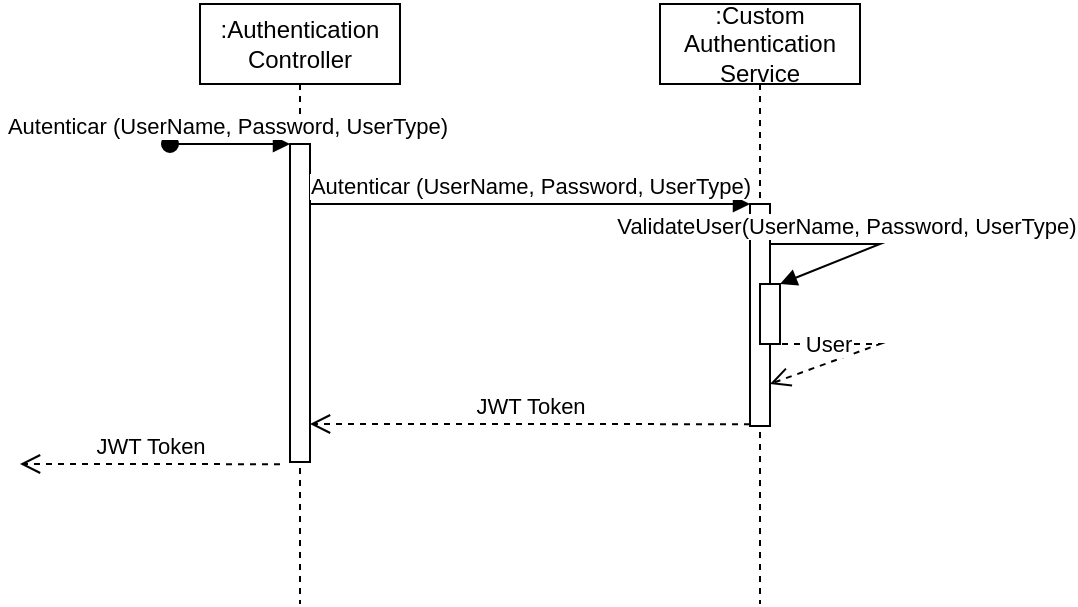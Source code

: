 <mxfile>
    <diagram id="FKyxn1OH6ZhD2AO8g1ql" name="Authenticate">
        <mxGraphModel dx="1596" dy="419" grid="1" gridSize="10" guides="1" tooltips="1" connect="1" arrows="1" fold="1" page="1" pageScale="1" pageWidth="850" pageHeight="1100" math="0" shadow="0">
            <root>
                <mxCell id="0"/>
                <mxCell id="1" parent="0"/>
                <mxCell id="EBWny0RBz-juFzBZYLSQ-1" value="&lt;font style=&quot;font-size: 12px;&quot;&gt;:Authentication&lt;br&gt;Controller&lt;/font&gt;" style="shape=umlLifeline;perimeter=lifelinePerimeter;whiteSpace=wrap;html=1;container=0;dropTarget=0;collapsible=0;recursiveResize=0;outlineConnect=0;portConstraint=eastwest;newEdgeStyle={&quot;edgeStyle&quot;:&quot;elbowEdgeStyle&quot;,&quot;elbow&quot;:&quot;vertical&quot;,&quot;curved&quot;:0,&quot;rounded&quot;:0};" vertex="1" parent="1">
                    <mxGeometry x="40" y="40" width="100" height="300" as="geometry"/>
                </mxCell>
                <mxCell id="EBWny0RBz-juFzBZYLSQ-2" value="" style="html=1;points=[];perimeter=orthogonalPerimeter;outlineConnect=0;targetShapes=umlLifeline;portConstraint=eastwest;newEdgeStyle={&quot;edgeStyle&quot;:&quot;elbowEdgeStyle&quot;,&quot;elbow&quot;:&quot;vertical&quot;,&quot;curved&quot;:0,&quot;rounded&quot;:0};" vertex="1" parent="EBWny0RBz-juFzBZYLSQ-1">
                    <mxGeometry x="45" y="70" width="10" height="159" as="geometry"/>
                </mxCell>
                <mxCell id="EBWny0RBz-juFzBZYLSQ-3" value="Autenticar (UserName, Password, UserType)&amp;nbsp;" style="html=1;verticalAlign=bottom;startArrow=oval;endArrow=block;startSize=8;edgeStyle=elbowEdgeStyle;elbow=vertical;curved=0;rounded=0;" edge="1" parent="EBWny0RBz-juFzBZYLSQ-1" target="EBWny0RBz-juFzBZYLSQ-2">
                    <mxGeometry relative="1" as="geometry">
                        <mxPoint x="-15" y="70" as="sourcePoint"/>
                    </mxGeometry>
                </mxCell>
                <mxCell id="EBWny0RBz-juFzBZYLSQ-5" value="&lt;font style=&quot;font-size: 12px;&quot;&gt;:Custom&lt;br&gt;Authentication&lt;br&gt;Service&lt;/font&gt;" style="shape=umlLifeline;perimeter=lifelinePerimeter;whiteSpace=wrap;html=1;container=0;dropTarget=0;collapsible=0;recursiveResize=0;outlineConnect=0;portConstraint=eastwest;newEdgeStyle={&quot;edgeStyle&quot;:&quot;elbowEdgeStyle&quot;,&quot;elbow&quot;:&quot;vertical&quot;,&quot;curved&quot;:0,&quot;rounded&quot;:0};" vertex="1" parent="1">
                    <mxGeometry x="270" y="40" width="100" height="300" as="geometry"/>
                </mxCell>
                <mxCell id="EBWny0RBz-juFzBZYLSQ-6" value="" style="html=1;points=[];perimeter=orthogonalPerimeter;outlineConnect=0;targetShapes=umlLifeline;portConstraint=eastwest;newEdgeStyle={&quot;edgeStyle&quot;:&quot;elbowEdgeStyle&quot;,&quot;elbow&quot;:&quot;vertical&quot;,&quot;curved&quot;:0,&quot;rounded&quot;:0};" vertex="1" parent="EBWny0RBz-juFzBZYLSQ-5">
                    <mxGeometry x="45" y="100" width="10" height="111" as="geometry"/>
                </mxCell>
                <mxCell id="RMDazYXWJbSbLYQsyjox-1" value="User" style="html=1;verticalAlign=bottom;endArrow=open;dashed=1;endSize=8;edgeStyle=elbowEdgeStyle;elbow=vertical;curved=0;rounded=0;" edge="1" parent="EBWny0RBz-juFzBZYLSQ-5">
                    <mxGeometry x="0.455" relative="1" as="geometry">
                        <mxPoint x="55" y="190" as="targetPoint"/>
                        <Array as="points">
                            <mxPoint x="110" y="170"/>
                        </Array>
                        <mxPoint x="55" y="170" as="sourcePoint"/>
                        <mxPoint as="offset"/>
                    </mxGeometry>
                </mxCell>
                <mxCell id="T6XvLrv4NLPXb_mblMk8-1" value="Autenticar (UserName, Password, UserType)" style="html=1;verticalAlign=bottom;endArrow=block;edgeStyle=elbowEdgeStyle;elbow=vertical;curved=0;rounded=0;" edge="1" parent="1">
                    <mxGeometry relative="1" as="geometry">
                        <mxPoint x="95" y="140" as="sourcePoint"/>
                        <Array as="points">
                            <mxPoint x="215" y="140"/>
                        </Array>
                        <mxPoint x="315" y="140" as="targetPoint"/>
                    </mxGeometry>
                </mxCell>
                <mxCell id="wgKNQ7ppYZu7SJXYQdQv-1" value="" style="html=1;points=[];perimeter=orthogonalPerimeter;outlineConnect=0;targetShapes=umlLifeline;portConstraint=eastwest;newEdgeStyle={&quot;edgeStyle&quot;:&quot;elbowEdgeStyle&quot;,&quot;elbow&quot;:&quot;vertical&quot;,&quot;curved&quot;:0,&quot;rounded&quot;:0};" vertex="1" parent="1">
                    <mxGeometry x="320" y="180" width="10" height="30" as="geometry"/>
                </mxCell>
                <mxCell id="VUPm5Xiw-ILN2o60cX3I-1" value="ValidateUser(UserName, Password, UserType)" style="html=1;verticalAlign=bottom;endArrow=block;edgeStyle=elbowEdgeStyle;elbow=vertical;curved=0;rounded=0;jumpStyle=none;" edge="1" parent="1" target="wgKNQ7ppYZu7SJXYQdQv-1">
                    <mxGeometry x="-0.302" relative="1" as="geometry">
                        <mxPoint x="325" y="160" as="sourcePoint"/>
                        <Array as="points">
                            <mxPoint x="380" y="160"/>
                        </Array>
                        <mxPoint x="400" y="210" as="targetPoint"/>
                        <mxPoint as="offset"/>
                    </mxGeometry>
                </mxCell>
                <mxCell id="gwrltn9oHdEbIuciaNOx-1" value="JWT Token" style="html=1;verticalAlign=bottom;endArrow=open;dashed=1;endSize=8;edgeStyle=elbowEdgeStyle;elbow=vertical;curved=0;rounded=0;exitX=0.5;exitY=0.688;exitDx=0;exitDy=0;exitPerimeter=0;" edge="1" parent="1" target="EBWny0RBz-juFzBZYLSQ-2">
                    <mxGeometry relative="1" as="geometry">
                        <mxPoint x="120" y="250" as="targetPoint"/>
                        <Array as="points">
                            <mxPoint x="350" y="250"/>
                        </Array>
                        <mxPoint x="315" y="250.08" as="sourcePoint"/>
                    </mxGeometry>
                </mxCell>
                <mxCell id="7vEpQKMpe2zxF_DXRhas-3" value="JWT Token" style="html=1;verticalAlign=bottom;endArrow=open;dashed=1;endSize=8;edgeStyle=elbowEdgeStyle;elbow=vertical;curved=0;rounded=0;exitX=0.5;exitY=0.688;exitDx=0;exitDy=0;exitPerimeter=0;" edge="1" parent="1">
                    <mxGeometry relative="1" as="geometry">
                        <mxPoint x="-50" y="270" as="targetPoint"/>
                        <Array as="points">
                            <mxPoint x="90" y="270"/>
                        </Array>
                        <mxPoint x="80" y="270.08" as="sourcePoint"/>
                    </mxGeometry>
                </mxCell>
            </root>
        </mxGraphModel>
    </diagram>
    <diagram id="_iSF-0OTHsn1yD_P3RlN" name="Example">
        <mxGraphModel dx="746" dy="419" grid="1" gridSize="10" guides="1" tooltips="1" connect="1" arrows="1" fold="1" page="1" pageScale="1" pageWidth="850" pageHeight="1100" math="0" shadow="0">
            <root>
                <mxCell id="0"/>
                <mxCell id="1" parent="0"/>
                <mxCell id="2" value=":Object" style="shape=umlLifeline;perimeter=lifelinePerimeter;whiteSpace=wrap;html=1;container=0;dropTarget=0;collapsible=0;recursiveResize=0;outlineConnect=0;portConstraint=eastwest;newEdgeStyle={&quot;edgeStyle&quot;:&quot;elbowEdgeStyle&quot;,&quot;elbow&quot;:&quot;vertical&quot;,&quot;curved&quot;:0,&quot;rounded&quot;:0};" vertex="1" parent="1">
                    <mxGeometry x="40" y="40" width="100" height="300" as="geometry"/>
                </mxCell>
                <mxCell id="3" value="" style="html=1;points=[];perimeter=orthogonalPerimeter;outlineConnect=0;targetShapes=umlLifeline;portConstraint=eastwest;newEdgeStyle={&quot;edgeStyle&quot;:&quot;elbowEdgeStyle&quot;,&quot;elbow&quot;:&quot;vertical&quot;,&quot;curved&quot;:0,&quot;rounded&quot;:0};" vertex="1" parent="2">
                    <mxGeometry x="45" y="70" width="10" height="190" as="geometry"/>
                </mxCell>
                <mxCell id="4" value="dispatch" style="html=1;verticalAlign=bottom;startArrow=oval;endArrow=block;startSize=8;edgeStyle=elbowEdgeStyle;elbow=vertical;curved=0;rounded=0;" edge="1" parent="2" target="3">
                    <mxGeometry relative="1" as="geometry">
                        <mxPoint x="-15" y="70" as="sourcePoint"/>
                    </mxGeometry>
                </mxCell>
                <mxCell id="5" value="" style="html=1;points=[];perimeter=orthogonalPerimeter;outlineConnect=0;targetShapes=umlLifeline;portConstraint=eastwest;newEdgeStyle={&quot;edgeStyle&quot;:&quot;elbowEdgeStyle&quot;,&quot;elbow&quot;:&quot;vertical&quot;,&quot;curved&quot;:0,&quot;rounded&quot;:0};" vertex="1" parent="2">
                    <mxGeometry x="50" y="120" width="10" height="80" as="geometry"/>
                </mxCell>
                <mxCell id="6" value=":Object" style="shape=umlLifeline;perimeter=lifelinePerimeter;whiteSpace=wrap;html=1;container=0;dropTarget=0;collapsible=0;recursiveResize=0;outlineConnect=0;portConstraint=eastwest;newEdgeStyle={&quot;edgeStyle&quot;:&quot;elbowEdgeStyle&quot;,&quot;elbow&quot;:&quot;vertical&quot;,&quot;curved&quot;:0,&quot;rounded&quot;:0};" vertex="1" parent="1">
                    <mxGeometry x="220" y="40" width="100" height="300" as="geometry"/>
                </mxCell>
                <mxCell id="7" value="" style="html=1;points=[];perimeter=orthogonalPerimeter;outlineConnect=0;targetShapes=umlLifeline;portConstraint=eastwest;newEdgeStyle={&quot;edgeStyle&quot;:&quot;elbowEdgeStyle&quot;,&quot;elbow&quot;:&quot;vertical&quot;,&quot;curved&quot;:0,&quot;rounded&quot;:0};" vertex="1" parent="6">
                    <mxGeometry x="45" y="80" width="10" height="170" as="geometry"/>
                </mxCell>
                <mxCell id="8" value="dispatch" style="html=1;verticalAlign=bottom;endArrow=block;edgeStyle=elbowEdgeStyle;elbow=vertical;curved=0;rounded=0;" edge="1" parent="1" source="3" target="7">
                    <mxGeometry relative="1" as="geometry">
                        <mxPoint x="195" y="130" as="sourcePoint"/>
                        <Array as="points">
                            <mxPoint x="180" y="120"/>
                        </Array>
                    </mxGeometry>
                </mxCell>
                <mxCell id="9" value="return" style="html=1;verticalAlign=bottom;endArrow=open;dashed=1;endSize=8;edgeStyle=elbowEdgeStyle;elbow=vertical;curved=0;rounded=0;" edge="1" parent="1" source="7" target="3">
                    <mxGeometry relative="1" as="geometry">
                        <mxPoint x="195" y="205" as="targetPoint"/>
                        <Array as="points">
                            <mxPoint x="190" y="280"/>
                        </Array>
                    </mxGeometry>
                </mxCell>
                <mxCell id="10" value="callback" style="html=1;verticalAlign=bottom;endArrow=block;edgeStyle=elbowEdgeStyle;elbow=vertical;curved=0;rounded=0;" edge="1" parent="1" source="7" target="5">
                    <mxGeometry relative="1" as="geometry">
                        <mxPoint x="175" y="160" as="sourcePoint"/>
                        <Array as="points">
                            <mxPoint x="190" y="160"/>
                        </Array>
                    </mxGeometry>
                </mxCell>
                <mxCell id="11" value="return" style="html=1;verticalAlign=bottom;endArrow=open;dashed=1;endSize=8;edgeStyle=elbowEdgeStyle;elbow=vertical;curved=0;rounded=0;" edge="1" parent="1" source="5" target="7">
                    <mxGeometry relative="1" as="geometry">
                        <mxPoint x="175" y="235" as="targetPoint"/>
                        <Array as="points">
                            <mxPoint x="180" y="230"/>
                        </Array>
                    </mxGeometry>
                </mxCell>
            </root>
        </mxGraphModel>
    </diagram>
</mxfile>